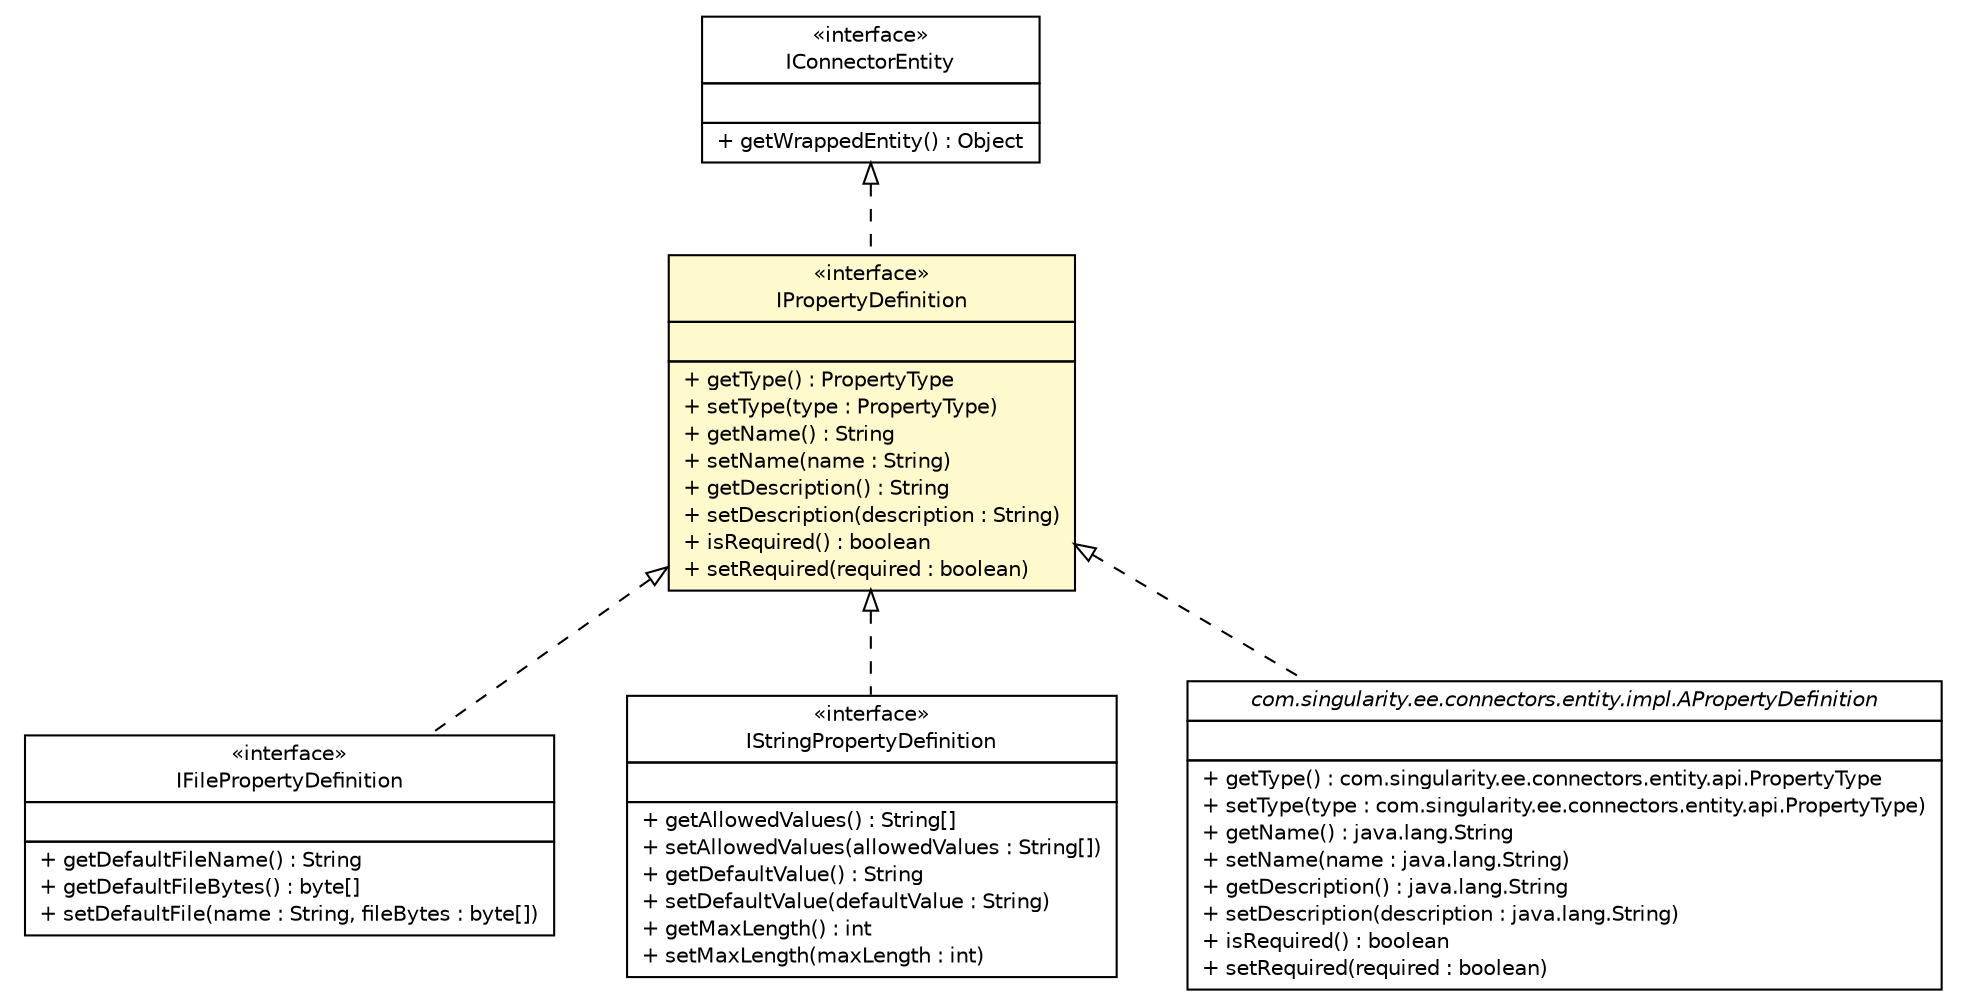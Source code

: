 #!/usr/local/bin/dot
#
# Class diagram 
# Generated by UMLGraph version 5.4 (http://www.umlgraph.org/)
#

digraph G {
	edge [fontname="Helvetica",fontsize=10,labelfontname="Helvetica",labelfontsize=10];
	node [fontname="Helvetica",fontsize=10,shape=plaintext];
	nodesep=0.25;
	ranksep=0.5;
	// com.singularity.ee.connectors.entity.api.IConnectorEntity
	c1199 [label=<<table title="com.singularity.ee.connectors.entity.api.IConnectorEntity" border="0" cellborder="1" cellspacing="0" cellpadding="2" port="p" href="./IConnectorEntity.html">
		<tr><td><table border="0" cellspacing="0" cellpadding="1">
<tr><td align="center" balign="center"> &#171;interface&#187; </td></tr>
<tr><td align="center" balign="center"> IConnectorEntity </td></tr>
		</table></td></tr>
		<tr><td><table border="0" cellspacing="0" cellpadding="1">
<tr><td align="left" balign="left">  </td></tr>
		</table></td></tr>
		<tr><td><table border="0" cellspacing="0" cellpadding="1">
<tr><td align="left" balign="left"> + getWrappedEntity() : Object </td></tr>
		</table></td></tr>
		</table>>, URL="./IConnectorEntity.html", fontname="Helvetica", fontcolor="black", fontsize=10.0];
	// com.singularity.ee.connectors.entity.api.IFilePropertyDefinition
	c1201 [label=<<table title="com.singularity.ee.connectors.entity.api.IFilePropertyDefinition" border="0" cellborder="1" cellspacing="0" cellpadding="2" port="p" href="./IFilePropertyDefinition.html">
		<tr><td><table border="0" cellspacing="0" cellpadding="1">
<tr><td align="center" balign="center"> &#171;interface&#187; </td></tr>
<tr><td align="center" balign="center"> IFilePropertyDefinition </td></tr>
		</table></td></tr>
		<tr><td><table border="0" cellspacing="0" cellpadding="1">
<tr><td align="left" balign="left">  </td></tr>
		</table></td></tr>
		<tr><td><table border="0" cellspacing="0" cellpadding="1">
<tr><td align="left" balign="left"> + getDefaultFileName() : String </td></tr>
<tr><td align="left" balign="left"> + getDefaultFileBytes() : byte[] </td></tr>
<tr><td align="left" balign="left"> + setDefaultFile(name : String, fileBytes : byte[]) </td></tr>
		</table></td></tr>
		</table>>, URL="./IFilePropertyDefinition.html", fontname="Helvetica", fontcolor="black", fontsize=10.0];
	// com.singularity.ee.connectors.entity.api.IPropertyDefinition
	c1210 [label=<<table title="com.singularity.ee.connectors.entity.api.IPropertyDefinition" border="0" cellborder="1" cellspacing="0" cellpadding="2" port="p" bgcolor="lemonChiffon" href="./IPropertyDefinition.html">
		<tr><td><table border="0" cellspacing="0" cellpadding="1">
<tr><td align="center" balign="center"> &#171;interface&#187; </td></tr>
<tr><td align="center" balign="center"> IPropertyDefinition </td></tr>
		</table></td></tr>
		<tr><td><table border="0" cellspacing="0" cellpadding="1">
<tr><td align="left" balign="left">  </td></tr>
		</table></td></tr>
		<tr><td><table border="0" cellspacing="0" cellpadding="1">
<tr><td align="left" balign="left"> + getType() : PropertyType </td></tr>
<tr><td align="left" balign="left"> + setType(type : PropertyType) </td></tr>
<tr><td align="left" balign="left"> + getName() : String </td></tr>
<tr><td align="left" balign="left"> + setName(name : String) </td></tr>
<tr><td align="left" balign="left"> + getDescription() : String </td></tr>
<tr><td align="left" balign="left"> + setDescription(description : String) </td></tr>
<tr><td align="left" balign="left"> + isRequired() : boolean </td></tr>
<tr><td align="left" balign="left"> + setRequired(required : boolean) </td></tr>
		</table></td></tr>
		</table>>, URL="./IPropertyDefinition.html", fontname="Helvetica", fontcolor="black", fontsize=10.0];
	// com.singularity.ee.connectors.entity.api.IStringPropertyDefinition
	c1212 [label=<<table title="com.singularity.ee.connectors.entity.api.IStringPropertyDefinition" border="0" cellborder="1" cellspacing="0" cellpadding="2" port="p" href="./IStringPropertyDefinition.html">
		<tr><td><table border="0" cellspacing="0" cellpadding="1">
<tr><td align="center" balign="center"> &#171;interface&#187; </td></tr>
<tr><td align="center" balign="center"> IStringPropertyDefinition </td></tr>
		</table></td></tr>
		<tr><td><table border="0" cellspacing="0" cellpadding="1">
<tr><td align="left" balign="left">  </td></tr>
		</table></td></tr>
		<tr><td><table border="0" cellspacing="0" cellpadding="1">
<tr><td align="left" balign="left"> + getAllowedValues() : String[] </td></tr>
<tr><td align="left" balign="left"> + setAllowedValues(allowedValues : String[]) </td></tr>
<tr><td align="left" balign="left"> + getDefaultValue() : String </td></tr>
<tr><td align="left" balign="left"> + setDefaultValue(defaultValue : String) </td></tr>
<tr><td align="left" balign="left"> + getMaxLength() : int </td></tr>
<tr><td align="left" balign="left"> + setMaxLength(maxLength : int) </td></tr>
		</table></td></tr>
		</table>>, URL="./IStringPropertyDefinition.html", fontname="Helvetica", fontcolor="black", fontsize=10.0];
	// com.singularity.ee.connectors.entity.impl.APropertyDefinition
	c1218 [label=<<table title="com.singularity.ee.connectors.entity.impl.APropertyDefinition" border="0" cellborder="1" cellspacing="0" cellpadding="2" port="p" href="../impl/APropertyDefinition.html">
		<tr><td><table border="0" cellspacing="0" cellpadding="1">
<tr><td align="center" balign="center"><font face="Helvetica-Oblique"> com.singularity.ee.connectors.entity.impl.APropertyDefinition </font></td></tr>
		</table></td></tr>
		<tr><td><table border="0" cellspacing="0" cellpadding="1">
<tr><td align="left" balign="left">  </td></tr>
		</table></td></tr>
		<tr><td><table border="0" cellspacing="0" cellpadding="1">
<tr><td align="left" balign="left"> + getType() : com.singularity.ee.connectors.entity.api.PropertyType </td></tr>
<tr><td align="left" balign="left"> + setType(type : com.singularity.ee.connectors.entity.api.PropertyType) </td></tr>
<tr><td align="left" balign="left"> + getName() : java.lang.String </td></tr>
<tr><td align="left" balign="left"> + setName(name : java.lang.String) </td></tr>
<tr><td align="left" balign="left"> + getDescription() : java.lang.String </td></tr>
<tr><td align="left" balign="left"> + setDescription(description : java.lang.String) </td></tr>
<tr><td align="left" balign="left"> + isRequired() : boolean </td></tr>
<tr><td align="left" balign="left"> + setRequired(required : boolean) </td></tr>
		</table></td></tr>
		</table>>, URL="../impl/APropertyDefinition.html", fontname="Helvetica", fontcolor="black", fontsize=10.0];
	//com.singularity.ee.connectors.entity.api.IFilePropertyDefinition implements com.singularity.ee.connectors.entity.api.IPropertyDefinition
	c1210:p -> c1201:p [dir=back,arrowtail=empty,style=dashed];
	//com.singularity.ee.connectors.entity.api.IPropertyDefinition implements com.singularity.ee.connectors.entity.api.IConnectorEntity
	c1199:p -> c1210:p [dir=back,arrowtail=empty,style=dashed];
	//com.singularity.ee.connectors.entity.api.IStringPropertyDefinition implements com.singularity.ee.connectors.entity.api.IPropertyDefinition
	c1210:p -> c1212:p [dir=back,arrowtail=empty,style=dashed];
	//com.singularity.ee.connectors.entity.impl.APropertyDefinition implements com.singularity.ee.connectors.entity.api.IPropertyDefinition
	c1210:p -> c1218:p [dir=back,arrowtail=empty,style=dashed];
}

